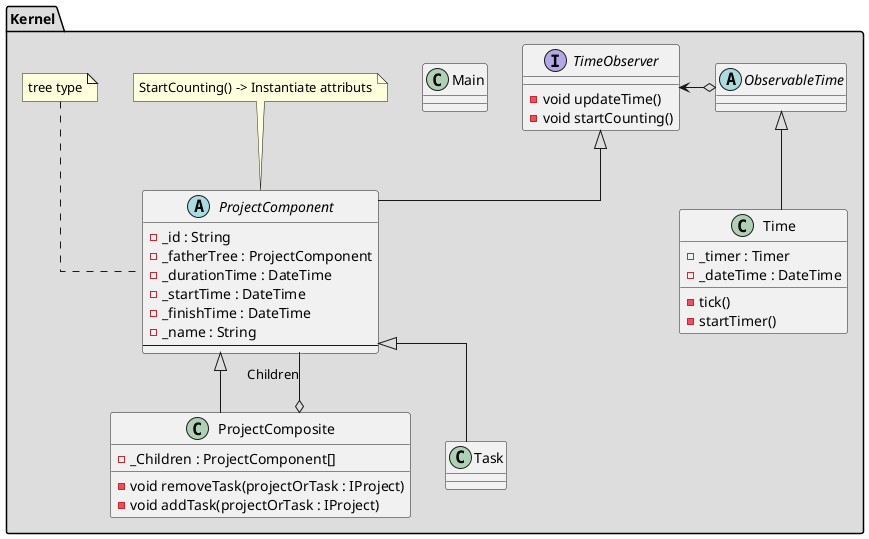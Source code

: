 @startuml

skinparam linetype ortho

/' Tests '/
/' package "Testing" #DDDDDD {
      class MainTests {

      }

      Abstract IProject {
      }

      class ProjectTests {

      }

      class TaskTests {
      }
} '/


/' Back End '/
package "Kernel" #DDDDDD {
  class Main {

  }

  Abstract ProjectComponent {
      -_id : String
      -_fatherTree : ProjectComponent
      -_durationTime : DateTime
      -_startTime : DateTime
      -_finishTime : DateTime
      -_name : String
      --
  }

  note top of ProjectComponent: StartCounting() -> Instantiate attributs



  class ProjectComposite {
     -_Children : ProjectComponent[]

     -void removeTask(projectOrTask : IProject)
     -void addTask(projectOrTask : IProject)
  }

  class Task {
  }

  class Time {
    -_timer : Timer
    -_dateTime : DateTime

    -tick()
    -startTimer()
  }

  abstract ObservableTime {

  }

  interface TimeObserver {
     -void updateTime()
     -void startCounting()
  }

  note top of ProjectComponent: tree type

}

/' Relationship '/
  Task -up-|> ProjectComponent
  ProjectComponent <|-down- ProjectComposite
  ProjectComponent -down-o ProjectComposite : Children

  Time -up-|> ObservableTime
  ObservableTime o-right-> TimeObserver
  ProjectComponent -up-|> TimeObserver

@enduml
